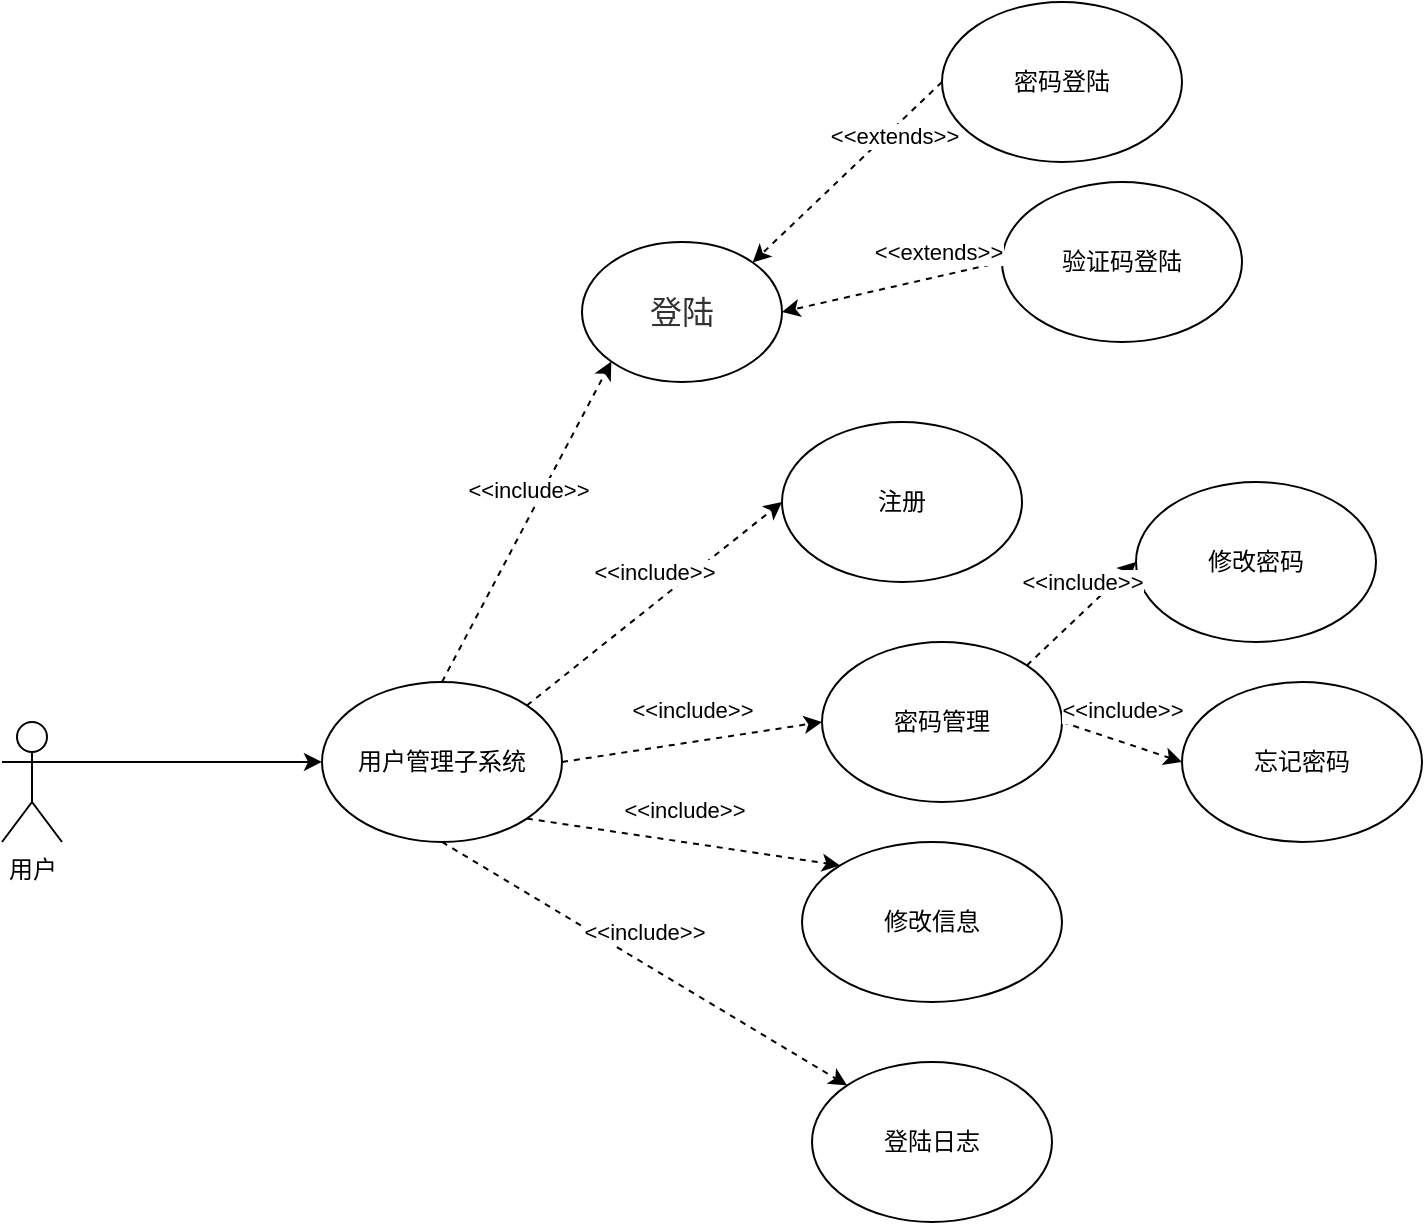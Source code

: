 <mxfile version="24.3.1" type="github">
  <diagram name="第 1 页" id="ujg_DJp1gIZYfJai60EQ">
    <mxGraphModel dx="1615" dy="1984" grid="1" gridSize="10" guides="1" tooltips="1" connect="1" arrows="1" fold="1" page="1" pageScale="1" pageWidth="827" pageHeight="1169" math="0" shadow="0">
      <root>
        <mxCell id="0" />
        <mxCell id="1" parent="0" />
        <mxCell id="-HPR31DF6WdVKAQPYqyz-11" style="edgeStyle=orthogonalEdgeStyle;rounded=0;orthogonalLoop=1;jettySize=auto;html=1;exitX=1;exitY=0.333;exitDx=0;exitDy=0;exitPerimeter=0;" edge="1" parent="1" source="-HPR31DF6WdVKAQPYqyz-1" target="-HPR31DF6WdVKAQPYqyz-4">
          <mxGeometry relative="1" as="geometry" />
        </mxCell>
        <mxCell id="-HPR31DF6WdVKAQPYqyz-1" value="用户" style="shape=umlActor;verticalLabelPosition=bottom;verticalAlign=top;html=1;outlineConnect=0;" vertex="1" parent="1">
          <mxGeometry x="140" y="310" width="30" height="60" as="geometry" />
        </mxCell>
        <mxCell id="-HPR31DF6WdVKAQPYqyz-4" value="用户管理子系统" style="ellipse;whiteSpace=wrap;html=1;" vertex="1" parent="1">
          <mxGeometry x="300" y="290" width="120" height="80" as="geometry" />
        </mxCell>
        <mxCell id="-HPR31DF6WdVKAQPYqyz-5" value="&lt;span style=&quot;color: rgb(51, 51, 51); font-family: &amp;quot;Open Sans&amp;quot;, &amp;quot;Clear Sans&amp;quot;, &amp;quot;Helvetica Neue&amp;quot;, Helvetica, Arial, &amp;quot;Segoe UI Emoji&amp;quot;, sans-serif; font-size: 16px; orphans: 4; text-align: left; white-space-collapse: preserve; background-color: rgb(255, 255, 255);&quot;&gt;登陆&lt;/span&gt;" style="ellipse;whiteSpace=wrap;html=1;" vertex="1" parent="1">
          <mxGeometry x="430" y="70" width="100" height="70" as="geometry" />
        </mxCell>
        <mxCell id="-HPR31DF6WdVKAQPYqyz-6" value="注册" style="ellipse;whiteSpace=wrap;html=1;" vertex="1" parent="1">
          <mxGeometry x="530" y="160" width="120" height="80" as="geometry" />
        </mxCell>
        <mxCell id="-HPR31DF6WdVKAQPYqyz-7" value="密码管理" style="ellipse;whiteSpace=wrap;html=1;" vertex="1" parent="1">
          <mxGeometry x="550" y="270" width="120" height="80" as="geometry" />
        </mxCell>
        <mxCell id="-HPR31DF6WdVKAQPYqyz-8" value="修改信息" style="ellipse;whiteSpace=wrap;html=1;" vertex="1" parent="1">
          <mxGeometry x="540" y="370" width="130" height="80" as="geometry" />
        </mxCell>
        <mxCell id="-HPR31DF6WdVKAQPYqyz-9" value="登陆日志" style="ellipse;whiteSpace=wrap;html=1;" vertex="1" parent="1">
          <mxGeometry x="545" y="480" width="120" height="80" as="geometry" />
        </mxCell>
        <mxCell id="-HPR31DF6WdVKAQPYqyz-13" value="" style="endArrow=classic;html=1;rounded=0;exitX=0.5;exitY=0;exitDx=0;exitDy=0;entryX=0;entryY=1;entryDx=0;entryDy=0;dashed=1;" edge="1" parent="1" source="-HPR31DF6WdVKAQPYqyz-4" target="-HPR31DF6WdVKAQPYqyz-5">
          <mxGeometry relative="1" as="geometry">
            <mxPoint x="230" y="170" as="sourcePoint" />
            <mxPoint x="394" y="178" as="targetPoint" />
          </mxGeometry>
        </mxCell>
        <mxCell id="-HPR31DF6WdVKAQPYqyz-14" value="&amp;lt;&amp;lt;include&amp;gt;&amp;gt;" style="edgeLabel;resizable=0;html=1;;align=center;verticalAlign=middle;" connectable="0" vertex="1" parent="-HPR31DF6WdVKAQPYqyz-13">
          <mxGeometry relative="1" as="geometry">
            <mxPoint y="-16" as="offset" />
          </mxGeometry>
        </mxCell>
        <mxCell id="-HPR31DF6WdVKAQPYqyz-15" value="" style="endArrow=classic;html=1;rounded=0;dashed=1;entryX=1;entryY=0;entryDx=0;entryDy=0;exitX=0;exitY=0.5;exitDx=0;exitDy=0;" edge="1" parent="1" source="-HPR31DF6WdVKAQPYqyz-17" target="-HPR31DF6WdVKAQPYqyz-5">
          <mxGeometry relative="1" as="geometry">
            <mxPoint x="680" y="20" as="sourcePoint" />
            <mxPoint x="515.355" y="60.001" as="targetPoint" />
          </mxGeometry>
        </mxCell>
        <mxCell id="-HPR31DF6WdVKAQPYqyz-16" value="&amp;lt;&amp;lt;extends&amp;gt;&amp;gt;" style="edgeLabel;resizable=0;html=1;;align=center;verticalAlign=middle;" connectable="0" vertex="1" parent="-HPR31DF6WdVKAQPYqyz-15">
          <mxGeometry relative="1" as="geometry">
            <mxPoint x="23" y="-18" as="offset" />
          </mxGeometry>
        </mxCell>
        <mxCell id="-HPR31DF6WdVKAQPYqyz-17" value="密码登陆" style="ellipse;whiteSpace=wrap;html=1;" vertex="1" parent="1">
          <mxGeometry x="610" y="-50" width="120" height="80" as="geometry" />
        </mxCell>
        <mxCell id="-HPR31DF6WdVKAQPYqyz-18" value="验证码登陆" style="ellipse;whiteSpace=wrap;html=1;" vertex="1" parent="1">
          <mxGeometry x="640" y="40" width="120" height="80" as="geometry" />
        </mxCell>
        <mxCell id="-HPR31DF6WdVKAQPYqyz-19" value="" style="endArrow=classic;html=1;rounded=0;dashed=1;entryX=1;entryY=0.5;entryDx=0;entryDy=0;exitX=0;exitY=0.5;exitDx=0;exitDy=0;" edge="1" parent="1" source="-HPR31DF6WdVKAQPYqyz-18" target="-HPR31DF6WdVKAQPYqyz-5">
          <mxGeometry relative="1" as="geometry">
            <mxPoint x="620" as="sourcePoint" />
            <mxPoint x="525" y="90" as="targetPoint" />
          </mxGeometry>
        </mxCell>
        <mxCell id="-HPR31DF6WdVKAQPYqyz-20" value="&amp;lt;&amp;lt;extends&amp;gt;&amp;gt;" style="edgeLabel;resizable=0;html=1;;align=center;verticalAlign=middle;" connectable="0" vertex="1" parent="-HPR31DF6WdVKAQPYqyz-19">
          <mxGeometry relative="1" as="geometry">
            <mxPoint x="23" y="-18" as="offset" />
          </mxGeometry>
        </mxCell>
        <mxCell id="-HPR31DF6WdVKAQPYqyz-21" value="" style="endArrow=classic;html=1;rounded=0;exitX=1;exitY=0;exitDx=0;exitDy=0;entryX=0;entryY=0.5;entryDx=0;entryDy=0;dashed=1;" edge="1" parent="1" source="-HPR31DF6WdVKAQPYqyz-4" target="-HPR31DF6WdVKAQPYqyz-6">
          <mxGeometry relative="1" as="geometry">
            <mxPoint x="370" y="300" as="sourcePoint" />
            <mxPoint x="455" y="140" as="targetPoint" />
          </mxGeometry>
        </mxCell>
        <mxCell id="-HPR31DF6WdVKAQPYqyz-22" value="&amp;lt;&amp;lt;include&amp;gt;&amp;gt;" style="edgeLabel;resizable=0;html=1;;align=center;verticalAlign=middle;" connectable="0" vertex="1" parent="-HPR31DF6WdVKAQPYqyz-21">
          <mxGeometry relative="1" as="geometry">
            <mxPoint y="-16" as="offset" />
          </mxGeometry>
        </mxCell>
        <mxCell id="-HPR31DF6WdVKAQPYqyz-23" value="" style="endArrow=classic;html=1;rounded=0;exitX=1;exitY=0.5;exitDx=0;exitDy=0;entryX=0;entryY=0.5;entryDx=0;entryDy=0;dashed=1;" edge="1" parent="1" source="-HPR31DF6WdVKAQPYqyz-4" target="-HPR31DF6WdVKAQPYqyz-7">
          <mxGeometry relative="1" as="geometry">
            <mxPoint x="412" y="312" as="sourcePoint" />
            <mxPoint x="540" y="210" as="targetPoint" />
          </mxGeometry>
        </mxCell>
        <mxCell id="-HPR31DF6WdVKAQPYqyz-24" value="&amp;lt;&amp;lt;include&amp;gt;&amp;gt;" style="edgeLabel;resizable=0;html=1;;align=center;verticalAlign=middle;" connectable="0" vertex="1" parent="-HPR31DF6WdVKAQPYqyz-23">
          <mxGeometry relative="1" as="geometry">
            <mxPoint y="-16" as="offset" />
          </mxGeometry>
        </mxCell>
        <mxCell id="-HPR31DF6WdVKAQPYqyz-25" value="" style="endArrow=classic;html=1;rounded=0;exitX=1;exitY=1;exitDx=0;exitDy=0;entryX=0;entryY=0;entryDx=0;entryDy=0;dashed=1;" edge="1" parent="1" source="-HPR31DF6WdVKAQPYqyz-4" target="-HPR31DF6WdVKAQPYqyz-8">
          <mxGeometry relative="1" as="geometry">
            <mxPoint x="430" y="340" as="sourcePoint" />
            <mxPoint x="560" y="320" as="targetPoint" />
          </mxGeometry>
        </mxCell>
        <mxCell id="-HPR31DF6WdVKAQPYqyz-26" value="&amp;lt;&amp;lt;include&amp;gt;&amp;gt;" style="edgeLabel;resizable=0;html=1;;align=center;verticalAlign=middle;" connectable="0" vertex="1" parent="-HPR31DF6WdVKAQPYqyz-25">
          <mxGeometry relative="1" as="geometry">
            <mxPoint y="-16" as="offset" />
          </mxGeometry>
        </mxCell>
        <mxCell id="-HPR31DF6WdVKAQPYqyz-27" value="" style="endArrow=classic;html=1;rounded=0;exitX=0.5;exitY=1;exitDx=0;exitDy=0;entryX=0;entryY=0;entryDx=0;entryDy=0;dashed=1;" edge="1" parent="1" source="-HPR31DF6WdVKAQPYqyz-4" target="-HPR31DF6WdVKAQPYqyz-9">
          <mxGeometry relative="1" as="geometry">
            <mxPoint x="320" y="450" as="sourcePoint" />
            <mxPoint x="457" y="494" as="targetPoint" />
          </mxGeometry>
        </mxCell>
        <mxCell id="-HPR31DF6WdVKAQPYqyz-28" value="&amp;lt;&amp;lt;include&amp;gt;&amp;gt;" style="edgeLabel;resizable=0;html=1;;align=center;verticalAlign=middle;" connectable="0" vertex="1" parent="-HPR31DF6WdVKAQPYqyz-27">
          <mxGeometry relative="1" as="geometry">
            <mxPoint y="-16" as="offset" />
          </mxGeometry>
        </mxCell>
        <mxCell id="-HPR31DF6WdVKAQPYqyz-29" value="修改密码" style="ellipse;whiteSpace=wrap;html=1;" vertex="1" parent="1">
          <mxGeometry x="707" y="190" width="120" height="80" as="geometry" />
        </mxCell>
        <mxCell id="-HPR31DF6WdVKAQPYqyz-30" value="忘记密码" style="ellipse;whiteSpace=wrap;html=1;" vertex="1" parent="1">
          <mxGeometry x="730" y="290" width="120" height="80" as="geometry" />
        </mxCell>
        <mxCell id="-HPR31DF6WdVKAQPYqyz-31" value="" style="endArrow=classic;html=1;rounded=0;entryX=0;entryY=0.5;entryDx=0;entryDy=0;dashed=1;exitX=1;exitY=0;exitDx=0;exitDy=0;" edge="1" parent="1" source="-HPR31DF6WdVKAQPYqyz-7" target="-HPR31DF6WdVKAQPYqyz-29">
          <mxGeometry relative="1" as="geometry">
            <mxPoint x="660" y="270" as="sourcePoint" />
            <mxPoint x="560" y="320" as="targetPoint" />
          </mxGeometry>
        </mxCell>
        <mxCell id="-HPR31DF6WdVKAQPYqyz-32" value="&amp;lt;&amp;lt;include&amp;gt;&amp;gt;" style="edgeLabel;resizable=0;html=1;;align=center;verticalAlign=middle;" connectable="0" vertex="1" parent="-HPR31DF6WdVKAQPYqyz-31">
          <mxGeometry relative="1" as="geometry">
            <mxPoint y="-16" as="offset" />
          </mxGeometry>
        </mxCell>
        <mxCell id="-HPR31DF6WdVKAQPYqyz-33" value="" style="endArrow=classic;html=1;rounded=0;entryX=0;entryY=0.5;entryDx=0;entryDy=0;dashed=1;exitX=1;exitY=0.5;exitDx=0;exitDy=0;" edge="1" parent="1" source="-HPR31DF6WdVKAQPYqyz-7" target="-HPR31DF6WdVKAQPYqyz-30">
          <mxGeometry relative="1" as="geometry">
            <mxPoint x="662" y="292" as="sourcePoint" />
            <mxPoint x="717" y="240" as="targetPoint" />
          </mxGeometry>
        </mxCell>
        <mxCell id="-HPR31DF6WdVKAQPYqyz-34" value="&amp;lt;&amp;lt;include&amp;gt;&amp;gt;" style="edgeLabel;resizable=0;html=1;;align=center;verticalAlign=middle;" connectable="0" vertex="1" parent="-HPR31DF6WdVKAQPYqyz-33">
          <mxGeometry relative="1" as="geometry">
            <mxPoint y="-16" as="offset" />
          </mxGeometry>
        </mxCell>
      </root>
    </mxGraphModel>
  </diagram>
</mxfile>
